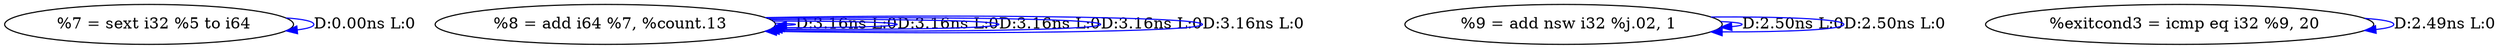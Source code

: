 digraph {
Node0x3e48150[label="  %7 = sext i32 %5 to i64"];
Node0x3e48150 -> Node0x3e48150[label="D:0.00ns L:0",color=blue];
Node0x3e48230[label="  %8 = add i64 %7, %count.13"];
Node0x3e48230 -> Node0x3e48230[label="D:3.16ns L:0",color=blue];
Node0x3e48230 -> Node0x3e48230[label="D:3.16ns L:0",color=blue];
Node0x3e48230 -> Node0x3e48230[label="D:3.16ns L:0",color=blue];
Node0x3e48230 -> Node0x3e48230[label="D:3.16ns L:0",color=blue];
Node0x3e48230 -> Node0x3e48230[label="D:3.16ns L:0",color=blue];
Node0x3e48310[label="  %9 = add nsw i32 %j.02, 1"];
Node0x3e48310 -> Node0x3e48310[label="D:2.50ns L:0",color=blue];
Node0x3e48310 -> Node0x3e48310[label="D:2.50ns L:0",color=blue];
Node0x3e483f0[label="  %exitcond3 = icmp eq i32 %9, 20"];
Node0x3e483f0 -> Node0x3e483f0[label="D:2.49ns L:0",color=blue];
}
